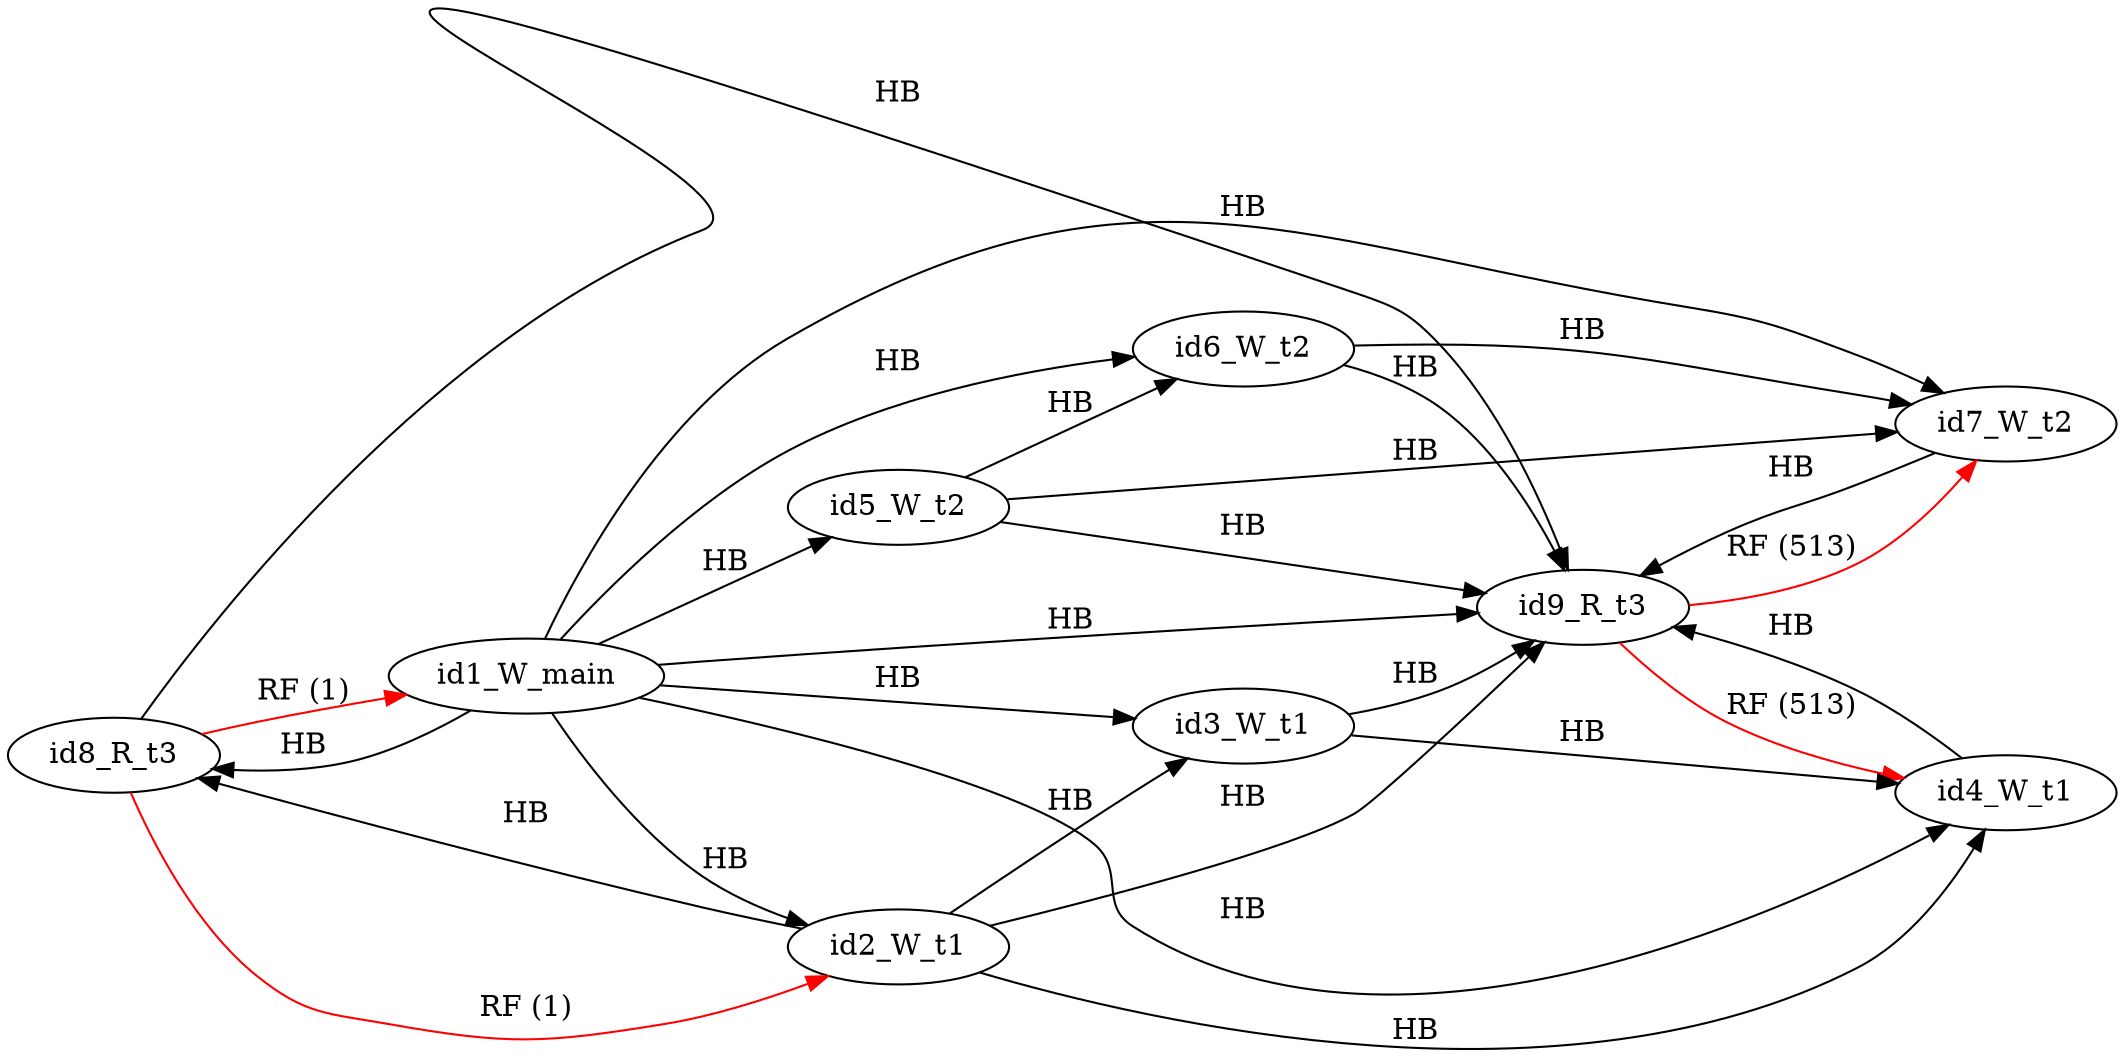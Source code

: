 digraph memory_model {
rankdir=LR;
splines=true; esep=0.5;
id8_R_t3 -> id1_W_main [label = "RF (1)", color="red"];
id8_R_t3 -> id2_W_t1 [label = "RF (1)", color="red"];
id9_R_t3 -> id4_W_t1 [label = "RF (513)", color="red"];
id9_R_t3 -> id7_W_t2 [label = "RF (513)", color="red"];
id2_W_t1 -> id3_W_t1 [label = "HB", color="black"];
id2_W_t1 -> id4_W_t1 [label = "HB", color="black"];
id3_W_t1 -> id4_W_t1 [label = "HB", color="black"];
id5_W_t2 -> id6_W_t2 [label = "HB", color="black"];
id5_W_t2 -> id7_W_t2 [label = "HB", color="black"];
id6_W_t2 -> id7_W_t2 [label = "HB", color="black"];
id8_R_t3 -> id9_R_t3 [label = "HB", color="black"];
id1_W_main -> id2_W_t1 [label = "HB", color="black"];
id1_W_main -> id3_W_t1 [label = "HB", color="black"];
id1_W_main -> id4_W_t1 [label = "HB", color="black"];
id1_W_main -> id5_W_t2 [label = "HB", color="black"];
id1_W_main -> id6_W_t2 [label = "HB", color="black"];
id1_W_main -> id7_W_t2 [label = "HB", color="black"];
id1_W_main -> id8_R_t3 [label = "HB", color="black"];
id1_W_main -> id9_R_t3 [label = "HB", color="black"];
id2_W_t1 -> id8_R_t3 [label = "HB", color="black"];
id2_W_t1 -> id9_R_t3 [label = "HB", color="black"];
id3_W_t1 -> id9_R_t3 [label = "HB", color="black"];
id4_W_t1 -> id9_R_t3 [label = "HB", color="black"];
id5_W_t2 -> id9_R_t3 [label = "HB", color="black"];
id6_W_t2 -> id9_R_t3 [label = "HB", color="black"];
id7_W_t2 -> id9_R_t3 [label = "HB", color="black"];
id1_W_main [pos="5.0,6!"]
id2_W_t1 [pos="0,4!"]
id3_W_t1 [pos="0,2!"]
id4_W_t1 [pos="0,0!"]
id5_W_t2 [pos="5,4!"]
id6_W_t2 [pos="5,2!"]
id7_W_t2 [pos="5,0!"]
id8_R_t3 [pos="10,4!"]
id9_R_t3 [pos="10,2!"]
}